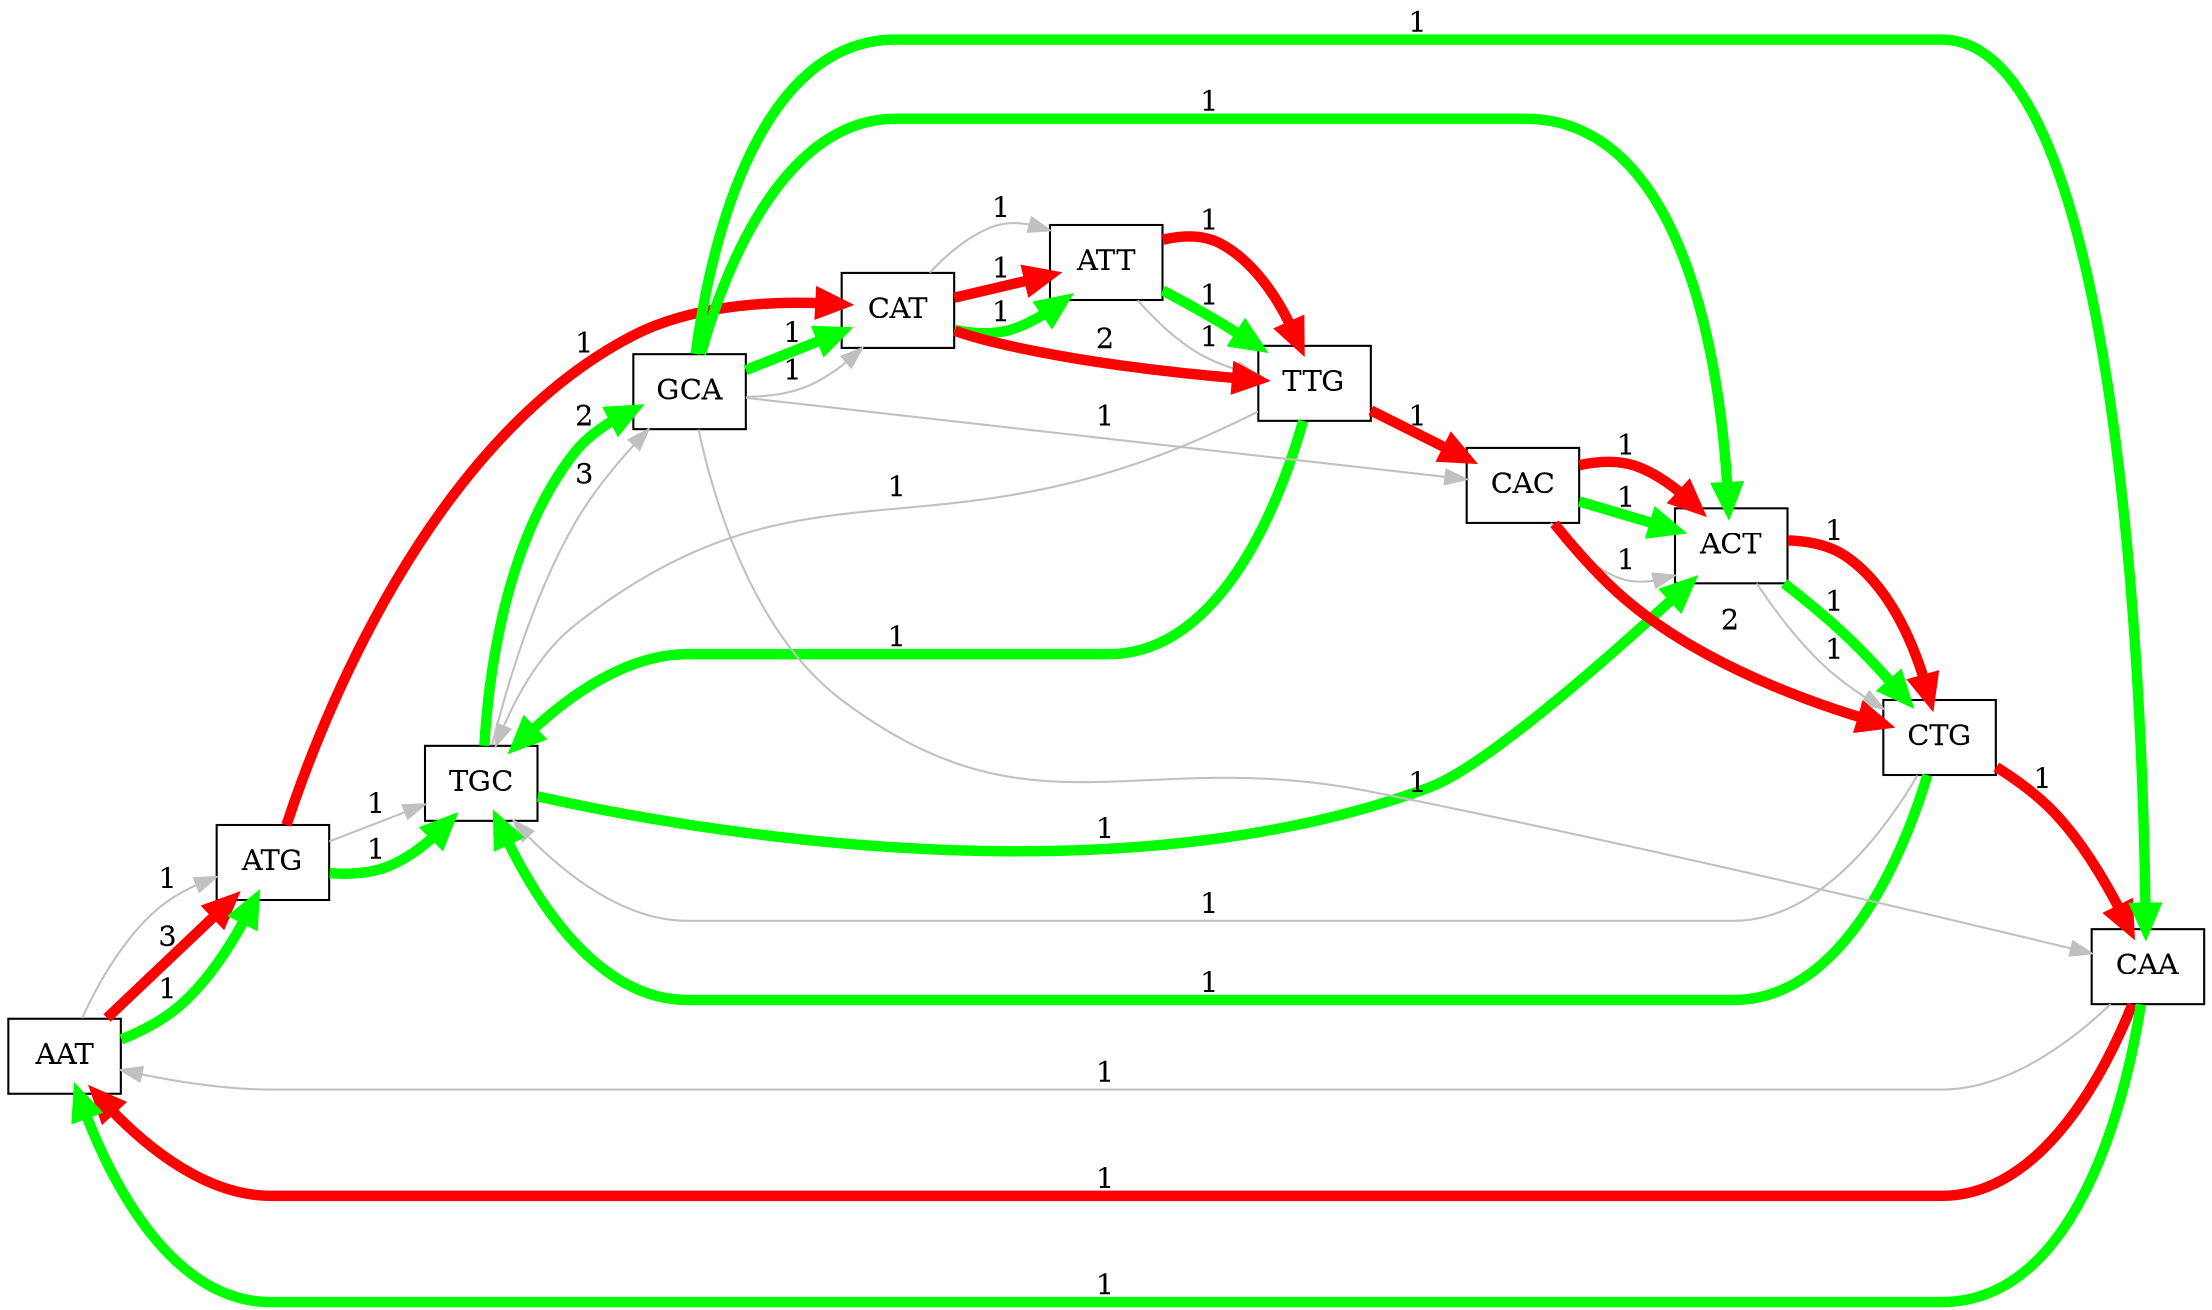 ## genome=ATGCATTGCACTGCA readsize=6 k=3
##dot -Tjpg ATGCATTGCACTGCA.dot -o ATGCATTGCACTGCA.jpg
digraph ATGCATTGCACTGCA { rankdir="LR"; node[shape="box"] 
AAT->ATG[color=grey,label="1"]
ACT->CTG[color=grey,label="1"]
ATG->TGC[color=grey,label="1"]
ATT->TTG[color=grey,label="1"]
CAA->AAT[color=grey,label="1"]
CAC->ACT[color=grey,label="1"]
CAT->ATT[color=grey,label="1"]
CTG->TGC[color=grey,label="1"]
GCA->CAA[color=grey,label="1"]
GCA->CAC[color=grey,label="1"]
GCA->CAT[color=grey,label="1"]
TGC->GCA[color=grey,label="3"]
TTG->TGC[color=grey,label="1"]

AAT->ATG[color=red,penwidth=5,label="3"]
ACT->CTG[color=red,penwidth=5,label="1"]
ATG->CAT[color=red,penwidth=5,label="1"]
ATT->TTG[color=red,penwidth=5,label="1"]
CAA->AAT[color=red,penwidth=5,label="1"]
CAC->ACT[color=red,penwidth=5,label="1"]
CAC->CTG[color=red,penwidth=5,label="2"]
CAT->ATT[color=red,penwidth=5,label="1"]
CAT->TTG[color=red,penwidth=5,label="2"]
CTG->CAA[color=red,penwidth=5,label="1"]
TTG->CAC[color=red,penwidth=5,label="1"]

AAT->ATG[color=green,penwidth=5,label="1"]
ACT->CTG[color=green,penwidth=5,label="1"]
ATG->TGC[color=green,penwidth=5,label="1"]
ATT->TTG[color=green,penwidth=5,label="1"]
CAA->AAT[color=green,penwidth=5,label="1"]
CAC->ACT[color=green,penwidth=5,label="1"]
CAT->ATT[color=green,penwidth=5,label="1"]
CTG->TGC[color=green,penwidth=5,label="1"]
GCA->ACT[color=green,penwidth=5,label="1"]
GCA->CAA[color=green,penwidth=5,label="1"]
GCA->CAT[color=green,penwidth=5,label="1"]
TGC->ACT[color=green,penwidth=5,label="1"]
TGC->GCA[color=green,penwidth=5,label="2"]
TTG->TGC[color=green,penwidth=5,label="1"]
}

